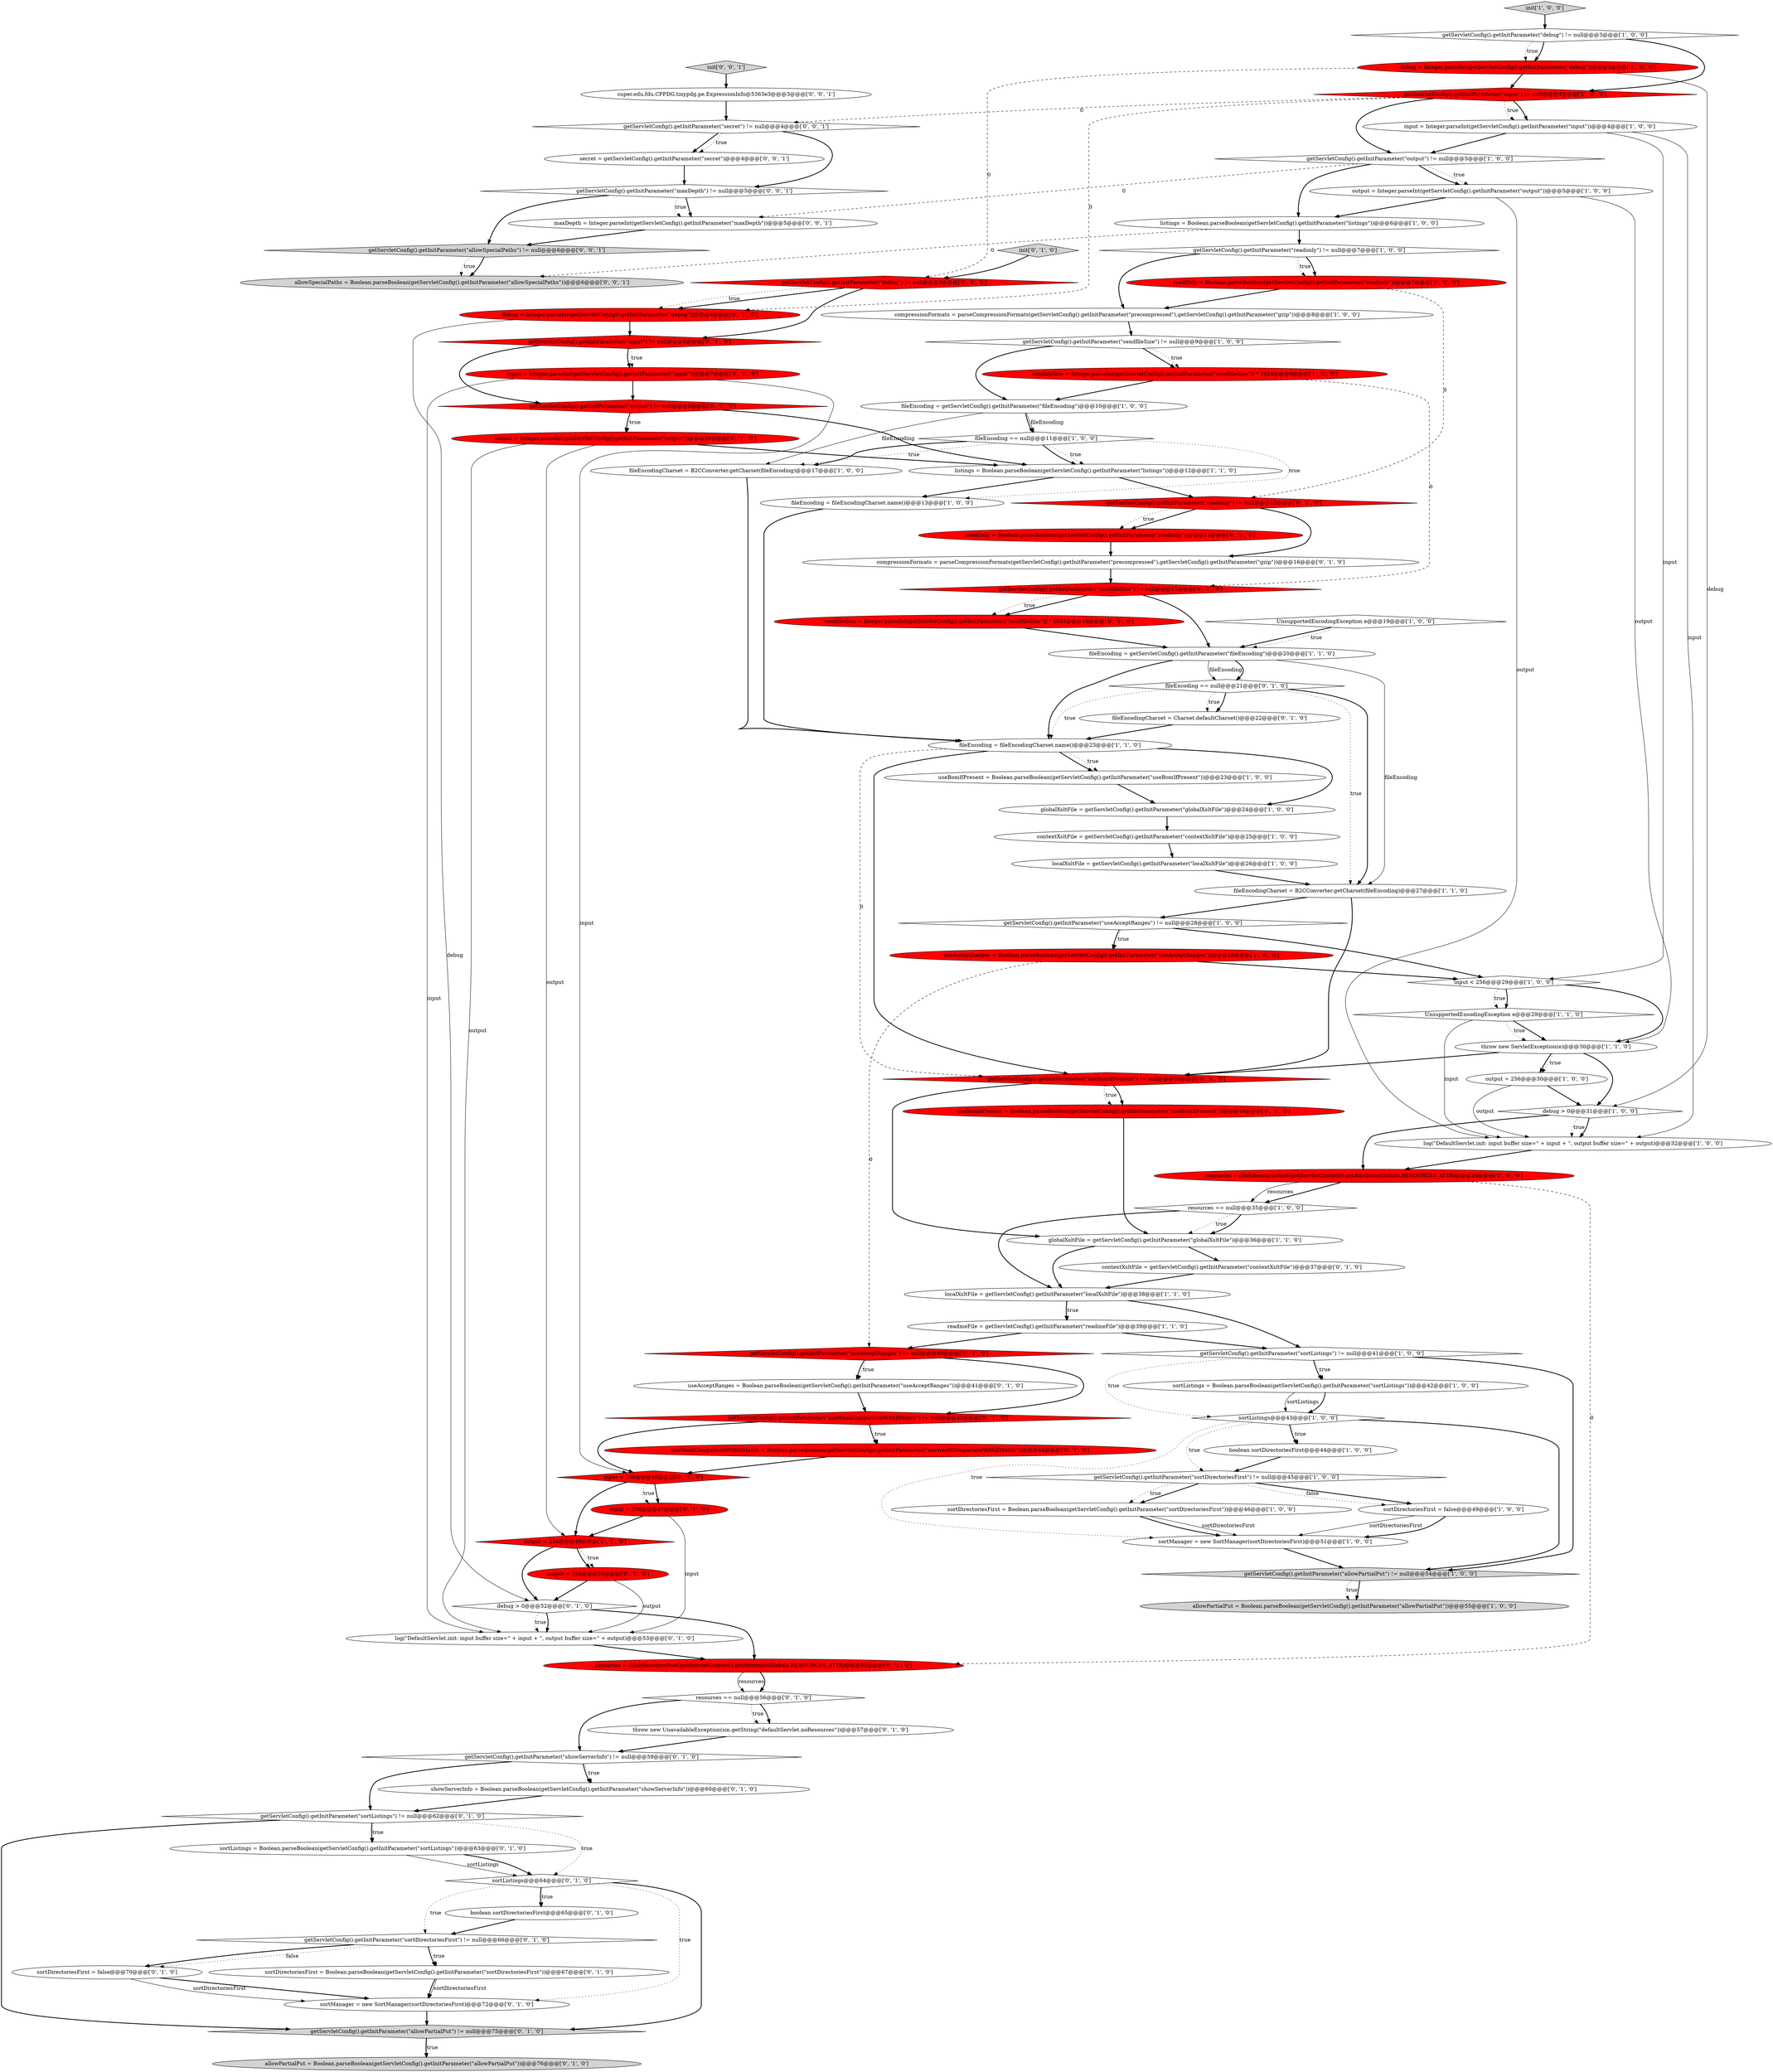 digraph {
54 [style = filled, label = "sortDirectoriesFirst = false@@@70@@@['0', '1', '0']", fillcolor = white, shape = ellipse image = "AAA0AAABBB2BBB"];
73 [style = filled, label = "compressionFormats = parseCompressionFormats(getServletConfig().getInitParameter(\"precompressed\"),getServletConfig().getInitParameter(\"gzip\"))@@@16@@@['0', '1', '0']", fillcolor = white, shape = ellipse image = "AAA0AAABBB2BBB"];
62 [style = filled, label = "input = 256@@@47@@@['0', '1', '0']", fillcolor = red, shape = ellipse image = "AAA1AAABBB2BBB"];
82 [style = filled, label = "output = Integer.parseInt(getServletConfig().getInitParameter(\"output\"))@@@10@@@['0', '1', '0']", fillcolor = red, shape = ellipse image = "AAA1AAABBB2BBB"];
42 [style = filled, label = "fileEncodingCharset = B2CConverter.getCharset(fileEncoding)@@@27@@@['1', '1', '0']", fillcolor = white, shape = ellipse image = "AAA0AAABBB1BBB"];
29 [style = filled, label = "resources = (WebResourceRoot)getServletContext().getAttribute(Globals.RESOURCES_ATTR)@@@34@@@['1', '0', '0']", fillcolor = red, shape = ellipse image = "AAA1AAABBB1BBB"];
53 [style = filled, label = "output = 256@@@50@@@['0', '1', '0']", fillcolor = red, shape = ellipse image = "AAA1AAABBB2BBB"];
16 [style = filled, label = "sortListings@@@43@@@['1', '0', '0']", fillcolor = white, shape = diamond image = "AAA0AAABBB1BBB"];
72 [style = filled, label = "fileEncodingCharset = Charset.defaultCharset()@@@22@@@['0', '1', '0']", fillcolor = white, shape = ellipse image = "AAA0AAABBB2BBB"];
20 [style = filled, label = "resources == null@@@35@@@['1', '0', '0']", fillcolor = white, shape = diamond image = "AAA0AAABBB1BBB"];
19 [style = filled, label = "input = Integer.parseInt(getServletConfig().getInitParameter(\"input\"))@@@4@@@['1', '0', '0']", fillcolor = white, shape = ellipse image = "AAA0AAABBB1BBB"];
69 [style = filled, label = "boolean sortDirectoriesFirst@@@65@@@['0', '1', '0']", fillcolor = white, shape = ellipse image = "AAA0AAABBB2BBB"];
94 [style = filled, label = "allowSpecialPaths = Boolean.parseBoolean(getServletConfig().getInitParameter(\"allowSpecialPaths\"))@@@6@@@['0', '0', '1']", fillcolor = lightgray, shape = ellipse image = "AAA0AAABBB3BBB"];
71 [style = filled, label = "log(\"DefaultServlet.init: input buffer size=\" + input + \", output buffer size=\" + output)@@@53@@@['0', '1', '0']", fillcolor = white, shape = ellipse image = "AAA0AAABBB2BBB"];
14 [style = filled, label = "input < 256@@@29@@@['1', '0', '0']", fillcolor = white, shape = diamond image = "AAA0AAABBB1BBB"];
89 [style = filled, label = "getServletConfig().getInitParameter(\"sortDirectoriesFirst\") != null@@@66@@@['0', '1', '0']", fillcolor = white, shape = diamond image = "AAA0AAABBB2BBB"];
18 [style = filled, label = "allowPartialPut = Boolean.parseBoolean(getServletConfig().getInitParameter(\"allowPartialPut\"))@@@55@@@['1', '0', '0']", fillcolor = lightgray, shape = ellipse image = "AAA0AAABBB1BBB"];
96 [style = filled, label = "super.edu.fdu.CPPDG.tinypdg.pe.ExpressionInfo@5363e3@@@3@@@['0', '0', '1']", fillcolor = white, shape = ellipse image = "AAA0AAABBB3BBB"];
38 [style = filled, label = "sortDirectoriesFirst = false@@@49@@@['1', '0', '0']", fillcolor = white, shape = ellipse image = "AAA0AAABBB1BBB"];
84 [style = filled, label = "getServletConfig().getInitParameter(\"sortListings\") != null@@@62@@@['0', '1', '0']", fillcolor = white, shape = diamond image = "AAA0AAABBB2BBB"];
44 [style = filled, label = "useAcceptRanges = Boolean.parseBoolean(getServletConfig().getInitParameter(\"useAcceptRanges\"))@@@28@@@['1', '0', '0']", fillcolor = red, shape = ellipse image = "AAA1AAABBB1BBB"];
47 [style = filled, label = "readOnly = Boolean.parseBoolean(getServletConfig().getInitParameter(\"readonly\"))@@@7@@@['1', '0', '0']", fillcolor = red, shape = ellipse image = "AAA1AAABBB1BBB"];
22 [style = filled, label = "fileEncoding = getServletConfig().getInitParameter(\"fileEncoding\")@@@10@@@['1', '0', '0']", fillcolor = white, shape = ellipse image = "AAA0AAABBB1BBB"];
24 [style = filled, label = "output = Integer.parseInt(getServletConfig().getInitParameter(\"output\"))@@@5@@@['1', '0', '0']", fillcolor = white, shape = ellipse image = "AAA0AAABBB1BBB"];
74 [style = filled, label = "sortListings@@@64@@@['0', '1', '0']", fillcolor = white, shape = diamond image = "AAA0AAABBB2BBB"];
93 [style = filled, label = "secret = getServletConfig().getInitParameter(\"secret\")@@@4@@@['0', '0', '1']", fillcolor = white, shape = ellipse image = "AAA0AAABBB3BBB"];
25 [style = filled, label = "getServletConfig().getInitParameter(\"allowPartialPut\") != null@@@54@@@['1', '0', '0']", fillcolor = lightgray, shape = diamond image = "AAA0AAABBB1BBB"];
2 [style = filled, label = "getServletConfig().getInitParameter(\"readonly\") != null@@@7@@@['1', '0', '0']", fillcolor = white, shape = diamond image = "AAA0AAABBB1BBB"];
86 [style = filled, label = "allowPartialPut = Boolean.parseBoolean(getServletConfig().getInitParameter(\"allowPartialPut\"))@@@76@@@['0', '1', '0']", fillcolor = lightgray, shape = ellipse image = "AAA0AAABBB2BBB"];
3 [style = filled, label = "sortManager = new SortManager(sortDirectoriesFirst)@@@51@@@['1', '0', '0']", fillcolor = white, shape = ellipse image = "AAA0AAABBB1BBB"];
51 [style = filled, label = "getServletConfig().getInitParameter(\"showServerInfo\") != null@@@59@@@['0', '1', '0']", fillcolor = white, shape = diamond image = "AAA0AAABBB2BBB"];
0 [style = filled, label = "output = 256@@@30@@@['1', '0', '0']", fillcolor = white, shape = ellipse image = "AAA0AAABBB1BBB"];
66 [style = filled, label = "debug = Integer.parseInt(getServletConfig().getInitParameter(\"debug\"))@@@4@@@['0', '1', '0']", fillcolor = red, shape = ellipse image = "AAA1AAABBB2BBB"];
10 [style = filled, label = "sortDirectoriesFirst = Boolean.parseBoolean(getServletConfig().getInitParameter(\"sortDirectoriesFirst\"))@@@46@@@['1', '0', '0']", fillcolor = white, shape = ellipse image = "AAA0AAABBB1BBB"];
37 [style = filled, label = "debug = Integer.parseInt(getServletConfig().getInitParameter(\"debug\"))@@@3@@@['1', '0', '0']", fillcolor = red, shape = ellipse image = "AAA1AAABBB1BBB"];
63 [style = filled, label = "readOnly = Boolean.parseBoolean(getServletConfig().getInitParameter(\"readonly\"))@@@14@@@['0', '1', '0']", fillcolor = red, shape = ellipse image = "AAA1AAABBB2BBB"];
56 [style = filled, label = "throw new UnavailableException(sm.getString(\"defaultServlet.noResources\"))@@@57@@@['0', '1', '0']", fillcolor = white, shape = ellipse image = "AAA0AAABBB2BBB"];
13 [style = filled, label = "boolean sortDirectoriesFirst@@@44@@@['1', '0', '0']", fillcolor = white, shape = ellipse image = "AAA0AAABBB1BBB"];
88 [style = filled, label = "useAcceptRanges = Boolean.parseBoolean(getServletConfig().getInitParameter(\"useAcceptRanges\"))@@@41@@@['0', '1', '0']", fillcolor = white, shape = ellipse image = "AAA0AAABBB2BBB"];
92 [style = filled, label = "init['0', '0', '1']", fillcolor = lightgray, shape = diamond image = "AAA0AAABBB3BBB"];
45 [style = filled, label = "fileEncodingCharset = B2CConverter.getCharset(fileEncoding)@@@17@@@['1', '0', '0']", fillcolor = white, shape = ellipse image = "AAA0AAABBB1BBB"];
95 [style = filled, label = "getServletConfig().getInitParameter(\"maxDepth\") != null@@@5@@@['0', '0', '1']", fillcolor = white, shape = diamond image = "AAA0AAABBB3BBB"];
46 [style = filled, label = "sortListings = Boolean.parseBoolean(getServletConfig().getInitParameter(\"sortListings\"))@@@42@@@['1', '0', '0']", fillcolor = white, shape = ellipse image = "AAA0AAABBB1BBB"];
26 [style = filled, label = "contextXsltFile = getServletConfig().getInitParameter(\"contextXsltFile\")@@@25@@@['1', '0', '0']", fillcolor = white, shape = ellipse image = "AAA0AAABBB1BBB"];
12 [style = filled, label = "init['1', '0', '0']", fillcolor = lightgray, shape = diamond image = "AAA0AAABBB1BBB"];
17 [style = filled, label = "getServletConfig().getInitParameter(\"sortDirectoriesFirst\") != null@@@45@@@['1', '0', '0']", fillcolor = white, shape = diamond image = "AAA0AAABBB1BBB"];
87 [style = filled, label = "getServletConfig().getInitParameter(\"debug\") != null@@@3@@@['0', '1', '0']", fillcolor = red, shape = diamond image = "AAA1AAABBB2BBB"];
58 [style = filled, label = "getServletConfig().getInitParameter(\"useWeakComparisonWithIfMatch\") != null@@@43@@@['0', '1', '0']", fillcolor = red, shape = diamond image = "AAA1AAABBB2BBB"];
27 [style = filled, label = "getServletConfig().getInitParameter(\"sortListings\") != null@@@41@@@['1', '0', '0']", fillcolor = white, shape = diamond image = "AAA0AAABBB1BBB"];
50 [style = filled, label = "fileEncoding == null@@@21@@@['0', '1', '0']", fillcolor = white, shape = diamond image = "AAA0AAABBB2BBB"];
1 [style = filled, label = "log(\"DefaultServlet.init: input buffer size=\" + input + \", output buffer size=\" + output)@@@32@@@['1', '0', '0']", fillcolor = white, shape = ellipse image = "AAA0AAABBB1BBB"];
4 [style = filled, label = "fileEncoding = fileEncodingCharset.name()@@@13@@@['1', '0', '0']", fillcolor = white, shape = ellipse image = "AAA0AAABBB1BBB"];
70 [style = filled, label = "sortDirectoriesFirst = Boolean.parseBoolean(getServletConfig().getInitParameter(\"sortDirectoriesFirst\"))@@@67@@@['0', '1', '0']", fillcolor = white, shape = ellipse image = "AAA0AAABBB2BBB"];
57 [style = filled, label = "sortManager = new SortManager(sortDirectoriesFirst)@@@72@@@['0', '1', '0']", fillcolor = white, shape = ellipse image = "AAA0AAABBB2BBB"];
68 [style = filled, label = "getServletConfig().getInitParameter(\"sendfileSize\") != null@@@17@@@['0', '1', '0']", fillcolor = red, shape = diamond image = "AAA1AAABBB2BBB"];
21 [style = filled, label = "listings = Boolean.parseBoolean(getServletConfig().getInitParameter(\"listings\"))@@@6@@@['1', '0', '0']", fillcolor = white, shape = ellipse image = "AAA0AAABBB1BBB"];
8 [style = filled, label = "UnsupportedEncodingException e@@@19@@@['1', '0', '0']", fillcolor = white, shape = diamond image = "AAA0AAABBB1BBB"];
83 [style = filled, label = "output < 256@@@49@@@['0', '1', '0']", fillcolor = red, shape = diamond image = "AAA1AAABBB2BBB"];
35 [style = filled, label = "globalXsltFile = getServletConfig().getInitParameter(\"globalXsltFile\")@@@24@@@['1', '0', '0']", fillcolor = white, shape = ellipse image = "AAA0AAABBB1BBB"];
81 [style = filled, label = "contextXsltFile = getServletConfig().getInitParameter(\"contextXsltFile\")@@@37@@@['0', '1', '0']", fillcolor = white, shape = ellipse image = "AAA0AAABBB2BBB"];
41 [style = filled, label = "localXsltFile = getServletConfig().getInitParameter(\"localXsltFile\")@@@26@@@['1', '0', '0']", fillcolor = white, shape = ellipse image = "AAA0AAABBB1BBB"];
36 [style = filled, label = "listings = Boolean.parseBoolean(getServletConfig().getInitParameter(\"listings\"))@@@12@@@['1', '1', '0']", fillcolor = white, shape = ellipse image = "AAA0AAABBB1BBB"];
61 [style = filled, label = "resources = (WebResourceRoot)getServletContext().getAttribute(Globals.RESOURCES_ATTR)@@@55@@@['0', '1', '0']", fillcolor = red, shape = ellipse image = "AAA1AAABBB2BBB"];
5 [style = filled, label = "debug > 0@@@31@@@['1', '0', '0']", fillcolor = white, shape = diamond image = "AAA0AAABBB1BBB"];
98 [style = filled, label = "maxDepth = Integer.parseInt(getServletConfig().getInitParameter(\"maxDepth\"))@@@5@@@['0', '0', '1']", fillcolor = white, shape = ellipse image = "AAA0AAABBB3BBB"];
59 [style = filled, label = "showServerInfo = Boolean.parseBoolean(getServletConfig().getInitParameter(\"showServerInfo\"))@@@60@@@['0', '1', '0']", fillcolor = white, shape = ellipse image = "AAA0AAABBB2BBB"];
11 [style = filled, label = "fileEncoding = fileEncodingCharset.name()@@@23@@@['1', '1', '0']", fillcolor = white, shape = ellipse image = "AAA0AAABBB1BBB"];
7 [style = filled, label = "localXsltFile = getServletConfig().getInitParameter(\"localXsltFile\")@@@38@@@['1', '1', '0']", fillcolor = white, shape = ellipse image = "AAA0AAABBB1BBB"];
6 [style = filled, label = "useBomIfPresent = Boolean.parseBoolean(getServletConfig().getInitParameter(\"useBomIfPresent\"))@@@23@@@['1', '0', '0']", fillcolor = white, shape = ellipse image = "AAA0AAABBB1BBB"];
90 [style = filled, label = "getServletConfig().getInitParameter(\"useBomIfPresent\") != null@@@33@@@['0', '1', '0']", fillcolor = red, shape = diamond image = "AAA1AAABBB2BBB"];
30 [style = filled, label = "globalXsltFile = getServletConfig().getInitParameter(\"globalXsltFile\")@@@36@@@['1', '1', '0']", fillcolor = white, shape = ellipse image = "AAA0AAABBB1BBB"];
15 [style = filled, label = "fileEncoding = getServletConfig().getInitParameter(\"fileEncoding\")@@@20@@@['1', '1', '0']", fillcolor = white, shape = ellipse image = "AAA0AAABBB1BBB"];
67 [style = filled, label = "useBomIfPresent = Boolean.parseBoolean(getServletConfig().getInitParameter(\"useBomIfPresent\"))@@@34@@@['0', '1', '0']", fillcolor = red, shape = ellipse image = "AAA1AAABBB2BBB"];
32 [style = filled, label = "getServletConfig().getInitParameter(\"debug\") != null@@@3@@@['1', '0', '0']", fillcolor = white, shape = diamond image = "AAA0AAABBB1BBB"];
33 [style = filled, label = "getServletConfig().getInitParameter(\"useAcceptRanges\") != null@@@28@@@['1', '0', '0']", fillcolor = white, shape = diamond image = "AAA0AAABBB1BBB"];
34 [style = filled, label = "getServletConfig().getInitParameter(\"input\") != null@@@4@@@['1', '0', '0']", fillcolor = red, shape = diamond image = "AAA1AAABBB1BBB"];
52 [style = filled, label = "debug > 0@@@52@@@['0', '1', '0']", fillcolor = white, shape = diamond image = "AAA0AAABBB2BBB"];
40 [style = filled, label = "readmeFile = getServletConfig().getInitParameter(\"readmeFile\")@@@39@@@['1', '1', '0']", fillcolor = white, shape = ellipse image = "AAA0AAABBB1BBB"];
64 [style = filled, label = "getServletConfig().getInitParameter(\"readonly\") != null@@@13@@@['0', '1', '0']", fillcolor = red, shape = diamond image = "AAA1AAABBB2BBB"];
75 [style = filled, label = "getServletConfig().getInitParameter(\"input\") != null@@@6@@@['0', '1', '0']", fillcolor = red, shape = diamond image = "AAA1AAABBB2BBB"];
78 [style = filled, label = "getServletConfig().getInitParameter(\"allowPartialPut\") != null@@@75@@@['0', '1', '0']", fillcolor = lightgray, shape = diamond image = "AAA0AAABBB2BBB"];
80 [style = filled, label = "sortListings = Boolean.parseBoolean(getServletConfig().getInitParameter(\"sortListings\"))@@@63@@@['0', '1', '0']", fillcolor = white, shape = ellipse image = "AAA0AAABBB2BBB"];
79 [style = filled, label = "init['0', '1', '0']", fillcolor = lightgray, shape = diamond image = "AAA0AAABBB2BBB"];
49 [style = filled, label = "sendfileSize = Integer.parseInt(getServletConfig().getInitParameter(\"sendfileSize\")) * 1024@@@18@@@['0', '1', '0']", fillcolor = red, shape = ellipse image = "AAA1AAABBB2BBB"];
9 [style = filled, label = "getServletConfig().getInitParameter(\"sendfileSize\") != null@@@9@@@['1', '0', '0']", fillcolor = white, shape = diamond image = "AAA0AAABBB1BBB"];
91 [style = filled, label = "getServletConfig().getInitParameter(\"allowSpecialPaths\") != null@@@6@@@['0', '0', '1']", fillcolor = lightgray, shape = diamond image = "AAA0AAABBB3BBB"];
31 [style = filled, label = "throw new ServletException(e)@@@30@@@['1', '1', '0']", fillcolor = white, shape = ellipse image = "AAA0AAABBB1BBB"];
97 [style = filled, label = "getServletConfig().getInitParameter(\"secret\") != null@@@4@@@['0', '0', '1']", fillcolor = white, shape = diamond image = "AAA0AAABBB3BBB"];
60 [style = filled, label = "input = Integer.parseInt(getServletConfig().getInitParameter(\"input\"))@@@7@@@['0', '1', '0']", fillcolor = red, shape = ellipse image = "AAA1AAABBB2BBB"];
23 [style = filled, label = "compressionFormats = parseCompressionFormats(getServletConfig().getInitParameter(\"precompressed\"),getServletConfig().getInitParameter(\"gzip\"))@@@8@@@['1', '0', '0']", fillcolor = white, shape = ellipse image = "AAA0AAABBB1BBB"];
48 [style = filled, label = "getServletConfig().getInitParameter(\"output\") != null@@@5@@@['1', '0', '0']", fillcolor = white, shape = diamond image = "AAA0AAABBB1BBB"];
55 [style = filled, label = "getServletConfig().getInitParameter(\"useAcceptRanges\") != null@@@40@@@['0', '1', '0']", fillcolor = red, shape = diamond image = "AAA1AAABBB2BBB"];
43 [style = filled, label = "fileEncoding == null@@@11@@@['1', '0', '0']", fillcolor = white, shape = diamond image = "AAA0AAABBB1BBB"];
65 [style = filled, label = "useWeakComparisonWithIfMatch = Boolean.parseBoolean(getServletConfig().getInitParameter(\"useWeakComparisonWithIfMatch\"))@@@44@@@['0', '1', '0']", fillcolor = red, shape = ellipse image = "AAA1AAABBB2BBB"];
85 [style = filled, label = "getServletConfig().getInitParameter(\"output\") != null@@@9@@@['0', '1', '0']", fillcolor = red, shape = diamond image = "AAA1AAABBB2BBB"];
39 [style = filled, label = "sendfileSize = Integer.parseInt(getServletConfig().getInitParameter(\"sendfileSize\")) * 1024@@@9@@@['1', '0', '0']", fillcolor = red, shape = ellipse image = "AAA1AAABBB1BBB"];
76 [style = filled, label = "resources == null@@@56@@@['0', '1', '0']", fillcolor = white, shape = diamond image = "AAA0AAABBB2BBB"];
77 [style = filled, label = "input < 256@@@46@@@['0', '1', '0']", fillcolor = red, shape = diamond image = "AAA1AAABBB2BBB"];
28 [style = filled, label = "UnsupportedEncodingException e@@@29@@@['1', '1', '0']", fillcolor = white, shape = diamond image = "AAA0AAABBB1BBB"];
74->69 [style = bold, label=""];
55->88 [style = dotted, label="true"];
32->37 [style = bold, label=""];
6->35 [style = bold, label=""];
76->51 [style = bold, label=""];
16->13 [style = dotted, label="true"];
52->71 [style = bold, label=""];
61->76 [style = solid, label="resources"];
11->90 [style = dashed, label="0"];
69->89 [style = bold, label=""];
54->57 [style = bold, label=""];
16->17 [style = dotted, label="true"];
5->1 [style = dotted, label="true"];
40->55 [style = bold, label=""];
14->28 [style = bold, label=""];
68->49 [style = bold, label=""];
96->97 [style = bold, label=""];
32->34 [style = bold, label=""];
91->94 [style = bold, label=""];
48->24 [style = dotted, label="true"];
64->73 [style = bold, label=""];
25->18 [style = dotted, label="true"];
21->2 [style = bold, label=""];
39->68 [style = dashed, label="0"];
17->38 [style = bold, label=""];
2->23 [style = bold, label=""];
13->17 [style = bold, label=""];
63->73 [style = bold, label=""];
15->11 [style = bold, label=""];
83->53 [style = dotted, label="true"];
20->30 [style = dotted, label="true"];
24->21 [style = bold, label=""];
61->76 [style = bold, label=""];
57->78 [style = bold, label=""];
42->90 [style = bold, label=""];
66->52 [style = solid, label="debug"];
15->50 [style = solid, label="fileEncoding"];
72->11 [style = bold, label=""];
34->66 [style = dashed, label="0"];
48->21 [style = bold, label=""];
70->57 [style = solid, label="sortDirectoriesFirst"];
32->37 [style = dotted, label="true"];
85->82 [style = bold, label=""];
90->67 [style = bold, label=""];
70->57 [style = bold, label=""];
33->44 [style = bold, label=""];
50->11 [style = dotted, label="true"];
75->60 [style = bold, label=""];
48->24 [style = bold, label=""];
27->25 [style = bold, label=""];
74->57 [style = dotted, label="true"];
59->84 [style = bold, label=""];
19->14 [style = solid, label="input"];
22->45 [style = solid, label="fileEncoding"];
77->62 [style = bold, label=""];
52->71 [style = dotted, label="true"];
5->29 [style = bold, label=""];
95->98 [style = bold, label=""];
2->47 [style = dotted, label="true"];
9->39 [style = bold, label=""];
98->91 [style = bold, label=""];
37->87 [style = dashed, label="0"];
34->48 [style = bold, label=""];
34->19 [style = bold, label=""];
74->78 [style = bold, label=""];
24->31 [style = solid, label="output"];
60->85 [style = bold, label=""];
15->50 [style = bold, label=""];
7->40 [style = dotted, label="true"];
33->44 [style = dotted, label="true"];
22->43 [style = bold, label=""];
36->4 [style = bold, label=""];
31->5 [style = bold, label=""];
53->52 [style = bold, label=""];
85->36 [style = bold, label=""];
84->78 [style = bold, label=""];
10->3 [style = solid, label="sortDirectoriesFirst"];
43->4 [style = dotted, label="true"];
78->86 [style = bold, label=""];
43->45 [style = bold, label=""];
15->42 [style = solid, label="fileEncoding"];
45->11 [style = bold, label=""];
80->74 [style = solid, label="sortListings"];
39->22 [style = bold, label=""];
56->51 [style = bold, label=""];
71->61 [style = bold, label=""];
5->1 [style = bold, label=""];
29->20 [style = bold, label=""];
44->55 [style = dashed, label="0"];
24->1 [style = solid, label="output"];
82->71 [style = solid, label="output"];
27->46 [style = bold, label=""];
0->1 [style = solid, label="output"];
95->91 [style = bold, label=""];
30->7 [style = bold, label=""];
67->30 [style = bold, label=""];
88->58 [style = bold, label=""];
82->83 [style = solid, label="output"];
17->38 [style = dotted, label="false"];
90->30 [style = bold, label=""];
55->88 [style = bold, label=""];
91->94 [style = dotted, label="true"];
95->98 [style = dotted, label="true"];
37->5 [style = solid, label="debug"];
84->80 [style = dotted, label="true"];
50->72 [style = bold, label=""];
20->7 [style = bold, label=""];
31->90 [style = bold, label=""];
89->54 [style = dotted, label="false"];
77->62 [style = dotted, label="true"];
9->22 [style = bold, label=""];
11->90 [style = bold, label=""];
17->10 [style = bold, label=""];
16->13 [style = bold, label=""];
82->36 [style = bold, label=""];
46->16 [style = bold, label=""];
8->15 [style = bold, label=""];
92->96 [style = bold, label=""];
47->64 [style = dashed, label="0"];
76->56 [style = bold, label=""];
52->61 [style = bold, label=""];
83->52 [style = bold, label=""];
31->0 [style = bold, label=""];
28->31 [style = bold, label=""];
84->74 [style = dotted, label="true"];
43->36 [style = bold, label=""];
25->18 [style = bold, label=""];
84->80 [style = bold, label=""];
12->32 [style = bold, label=""];
76->56 [style = dotted, label="true"];
8->15 [style = dotted, label="true"];
65->77 [style = bold, label=""];
68->49 [style = dotted, label="true"];
29->20 [style = solid, label="resources"];
44->14 [style = bold, label=""];
79->87 [style = bold, label=""];
31->0 [style = dotted, label="true"];
68->15 [style = bold, label=""];
38->3 [style = bold, label=""];
29->61 [style = dashed, label="0"];
21->94 [style = dashed, label="0"];
75->60 [style = dotted, label="true"];
97->95 [style = bold, label=""];
26->41 [style = bold, label=""];
51->84 [style = bold, label=""];
93->95 [style = bold, label=""];
58->65 [style = dotted, label="true"];
66->75 [style = bold, label=""];
48->98 [style = dashed, label="0"];
83->53 [style = bold, label=""];
97->93 [style = bold, label=""];
50->42 [style = dotted, label="true"];
27->46 [style = dotted, label="true"];
14->28 [style = dotted, label="true"];
50->42 [style = bold, label=""];
62->83 [style = bold, label=""];
11->6 [style = dotted, label="true"];
40->27 [style = bold, label=""];
30->81 [style = bold, label=""];
89->54 [style = bold, label=""];
14->31 [style = bold, label=""];
60->77 [style = solid, label="input"];
97->93 [style = dotted, label="true"];
77->83 [style = bold, label=""];
46->16 [style = solid, label="sortListings"];
49->15 [style = bold, label=""];
54->57 [style = solid, label="sortDirectoriesFirst"];
34->97 [style = dashed, label="0"];
1->29 [style = bold, label=""];
47->23 [style = bold, label=""];
43->36 [style = dotted, label="true"];
89->70 [style = bold, label=""];
60->71 [style = solid, label="input"];
35->26 [style = bold, label=""];
2->47 [style = bold, label=""];
58->65 [style = bold, label=""];
7->40 [style = bold, label=""];
74->89 [style = dotted, label="true"];
36->64 [style = bold, label=""];
0->5 [style = bold, label=""];
51->59 [style = dotted, label="true"];
27->16 [style = dotted, label="true"];
75->85 [style = bold, label=""];
33->14 [style = bold, label=""];
28->31 [style = dotted, label="true"];
19->1 [style = solid, label="input"];
19->48 [style = bold, label=""];
58->77 [style = bold, label=""];
3->25 [style = bold, label=""];
28->1 [style = solid, label="input"];
11->6 [style = bold, label=""];
64->63 [style = bold, label=""];
53->71 [style = solid, label="output"];
42->33 [style = bold, label=""];
10->3 [style = bold, label=""];
16->25 [style = bold, label=""];
87->75 [style = bold, label=""];
90->67 [style = dotted, label="true"];
16->3 [style = dotted, label="true"];
11->35 [style = bold, label=""];
89->70 [style = dotted, label="true"];
51->59 [style = bold, label=""];
38->3 [style = solid, label="sortDirectoriesFirst"];
17->10 [style = dotted, label="true"];
62->71 [style = solid, label="input"];
81->7 [style = bold, label=""];
80->74 [style = bold, label=""];
22->43 [style = solid, label="fileEncoding"];
43->45 [style = dotted, label="true"];
87->66 [style = bold, label=""];
37->34 [style = bold, label=""];
85->82 [style = dotted, label="true"];
7->27 [style = bold, label=""];
9->39 [style = dotted, label="true"];
78->86 [style = dotted, label="true"];
73->68 [style = bold, label=""];
64->63 [style = dotted, label="true"];
4->11 [style = bold, label=""];
20->30 [style = bold, label=""];
74->69 [style = dotted, label="true"];
23->9 [style = bold, label=""];
55->58 [style = bold, label=""];
50->72 [style = dotted, label="true"];
87->66 [style = dotted, label="true"];
34->19 [style = dotted, label="true"];
41->42 [style = bold, label=""];
}
